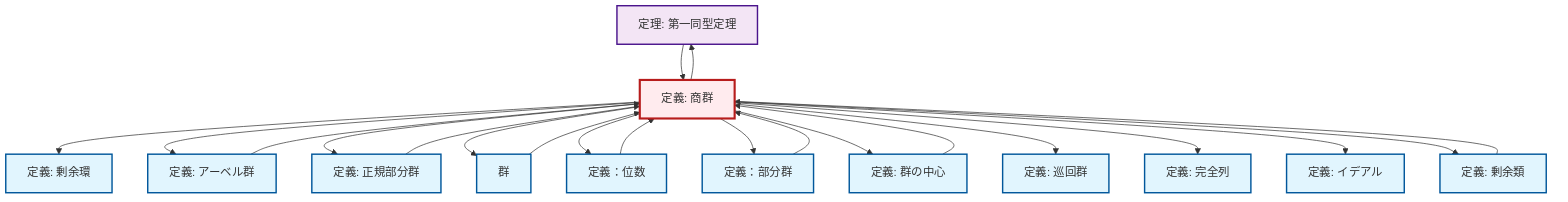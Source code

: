 graph TD
    classDef definition fill:#e1f5fe,stroke:#01579b,stroke-width:2px
    classDef theorem fill:#f3e5f5,stroke:#4a148c,stroke-width:2px
    classDef axiom fill:#fff3e0,stroke:#e65100,stroke-width:2px
    classDef example fill:#e8f5e9,stroke:#1b5e20,stroke-width:2px
    classDef current fill:#ffebee,stroke:#b71c1c,stroke-width:3px
    thm-first-isomorphism["定理: 第一同型定理"]:::theorem
    def-cyclic-group["定義: 巡回群"]:::definition
    def-center-of-group["定義: 群の中心"]:::definition
    def-exact-sequence["定義: 完全列"]:::definition
    def-subgroup["定義：部分群"]:::definition
    def-quotient-group["定義: 商群"]:::definition
    def-coset["定義: 剰余類"]:::definition
    def-normal-subgroup["定義: 正規部分群"]:::definition
    def-order["定義：位数"]:::definition
    def-quotient-ring["定義: 剰余環"]:::definition
    def-abelian-group["定義: アーベル群"]:::definition
    def-ideal["定義: イデアル"]:::definition
    def-group["群"]:::definition
    def-coset --> def-quotient-group
    def-quotient-group --> thm-first-isomorphism
    def-center-of-group --> def-quotient-group
    def-subgroup --> def-quotient-group
    def-quotient-group --> def-quotient-ring
    def-quotient-group --> def-abelian-group
    def-quotient-group --> def-normal-subgroup
    def-quotient-group --> def-group
    def-quotient-group --> def-order
    def-quotient-group --> def-subgroup
    def-normal-subgroup --> def-quotient-group
    def-quotient-group --> def-center-of-group
    thm-first-isomorphism --> def-quotient-group
    def-group --> def-quotient-group
    def-quotient-group --> def-cyclic-group
    def-order --> def-quotient-group
    def-quotient-group --> def-exact-sequence
    def-quotient-group --> def-ideal
    def-quotient-group --> def-coset
    def-abelian-group --> def-quotient-group
    class def-quotient-group current